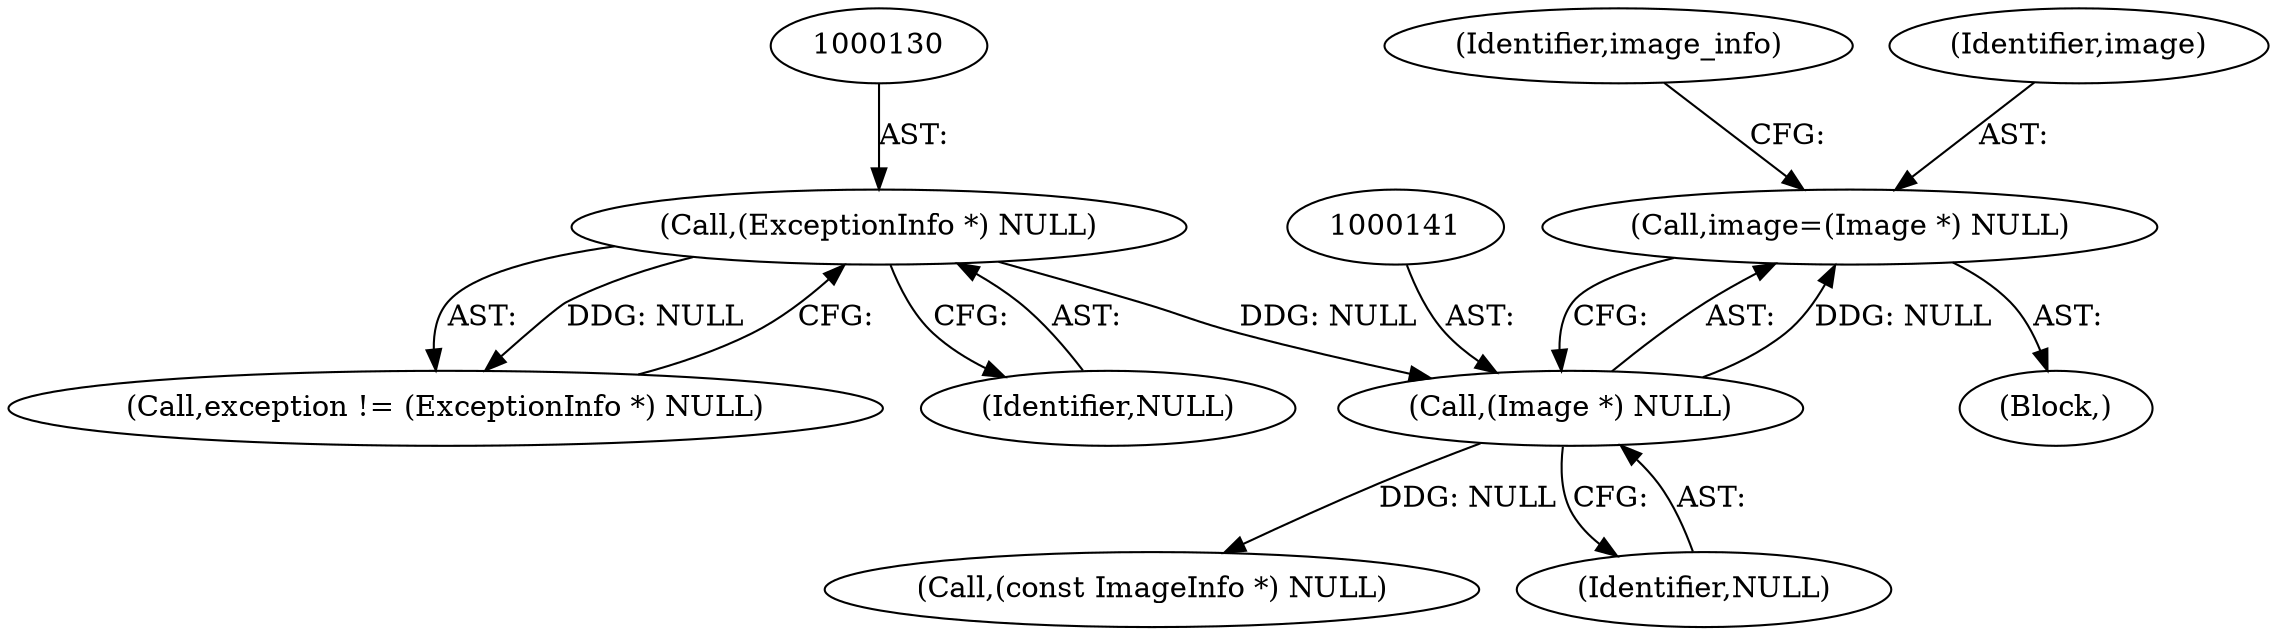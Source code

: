 digraph "0_ImageMagick_8c10b9247509c0484b55330458846115131ec2ae@pointer" {
"1000138" [label="(Call,image=(Image *) NULL)"];
"1000140" [label="(Call,(Image *) NULL)"];
"1000129" [label="(Call,(ExceptionInfo *) NULL)"];
"1000160" [label="(Call,(const ImageInfo *) NULL)"];
"1000159" [label="(Identifier,image_info)"];
"1000129" [label="(Call,(ExceptionInfo *) NULL)"];
"1000138" [label="(Call,image=(Image *) NULL)"];
"1000139" [label="(Identifier,image)"];
"1000127" [label="(Call,exception != (ExceptionInfo *) NULL)"];
"1000131" [label="(Identifier,NULL)"];
"1000142" [label="(Identifier,NULL)"];
"1000140" [label="(Call,(Image *) NULL)"];
"1000103" [label="(Block,)"];
"1000138" -> "1000103"  [label="AST: "];
"1000138" -> "1000140"  [label="CFG: "];
"1000139" -> "1000138"  [label="AST: "];
"1000140" -> "1000138"  [label="AST: "];
"1000159" -> "1000138"  [label="CFG: "];
"1000140" -> "1000138"  [label="DDG: NULL"];
"1000140" -> "1000142"  [label="CFG: "];
"1000141" -> "1000140"  [label="AST: "];
"1000142" -> "1000140"  [label="AST: "];
"1000129" -> "1000140"  [label="DDG: NULL"];
"1000140" -> "1000160"  [label="DDG: NULL"];
"1000129" -> "1000127"  [label="AST: "];
"1000129" -> "1000131"  [label="CFG: "];
"1000130" -> "1000129"  [label="AST: "];
"1000131" -> "1000129"  [label="AST: "];
"1000127" -> "1000129"  [label="CFG: "];
"1000129" -> "1000127"  [label="DDG: NULL"];
}
